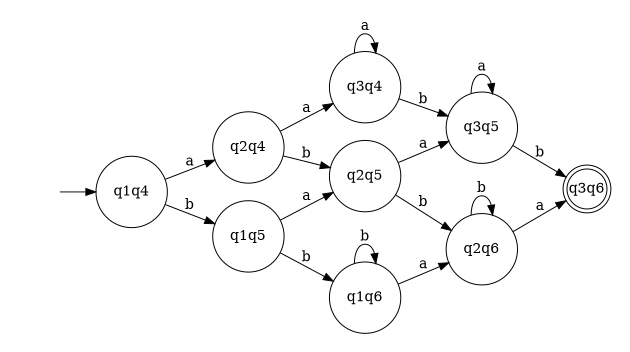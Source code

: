 digraph {
	rankdir=LR;
	margin=0.1;
	size=4;
	node [margin=0.1 shape=circle];
	q3q6[margin=0 shape=doublecircle];
	" "[color=white width=0];
	" " -> q1q4;
	q1q4 -> q2q4[label="a"];
	q1q4 -> q1q5[label="b"];
	q2q4 -> q3q4[label="a"];
	q2q4 -> q2q5[label="b"];
	q1q5 -> q2q5[label="a"];
	q1q5 -> q1q6[label="b"];
	q3q4 -> q3q4[label="a"];
	q3q4 -> q3q5[label="b"];
	q2q5 -> q3q5[label="a"];
	q2q5 -> q2q6[label="b"];
	q1q6 -> q1q6[label="b"];
	q1q6 -> q2q6[label="a"];
	q3q5 -> q3q5[label="a"];
	q3q5 -> q3q6[label="b"];
	q2q6 -> q2q6[label="b"];
	q2q6 -> q3q6[label="a"];
}
